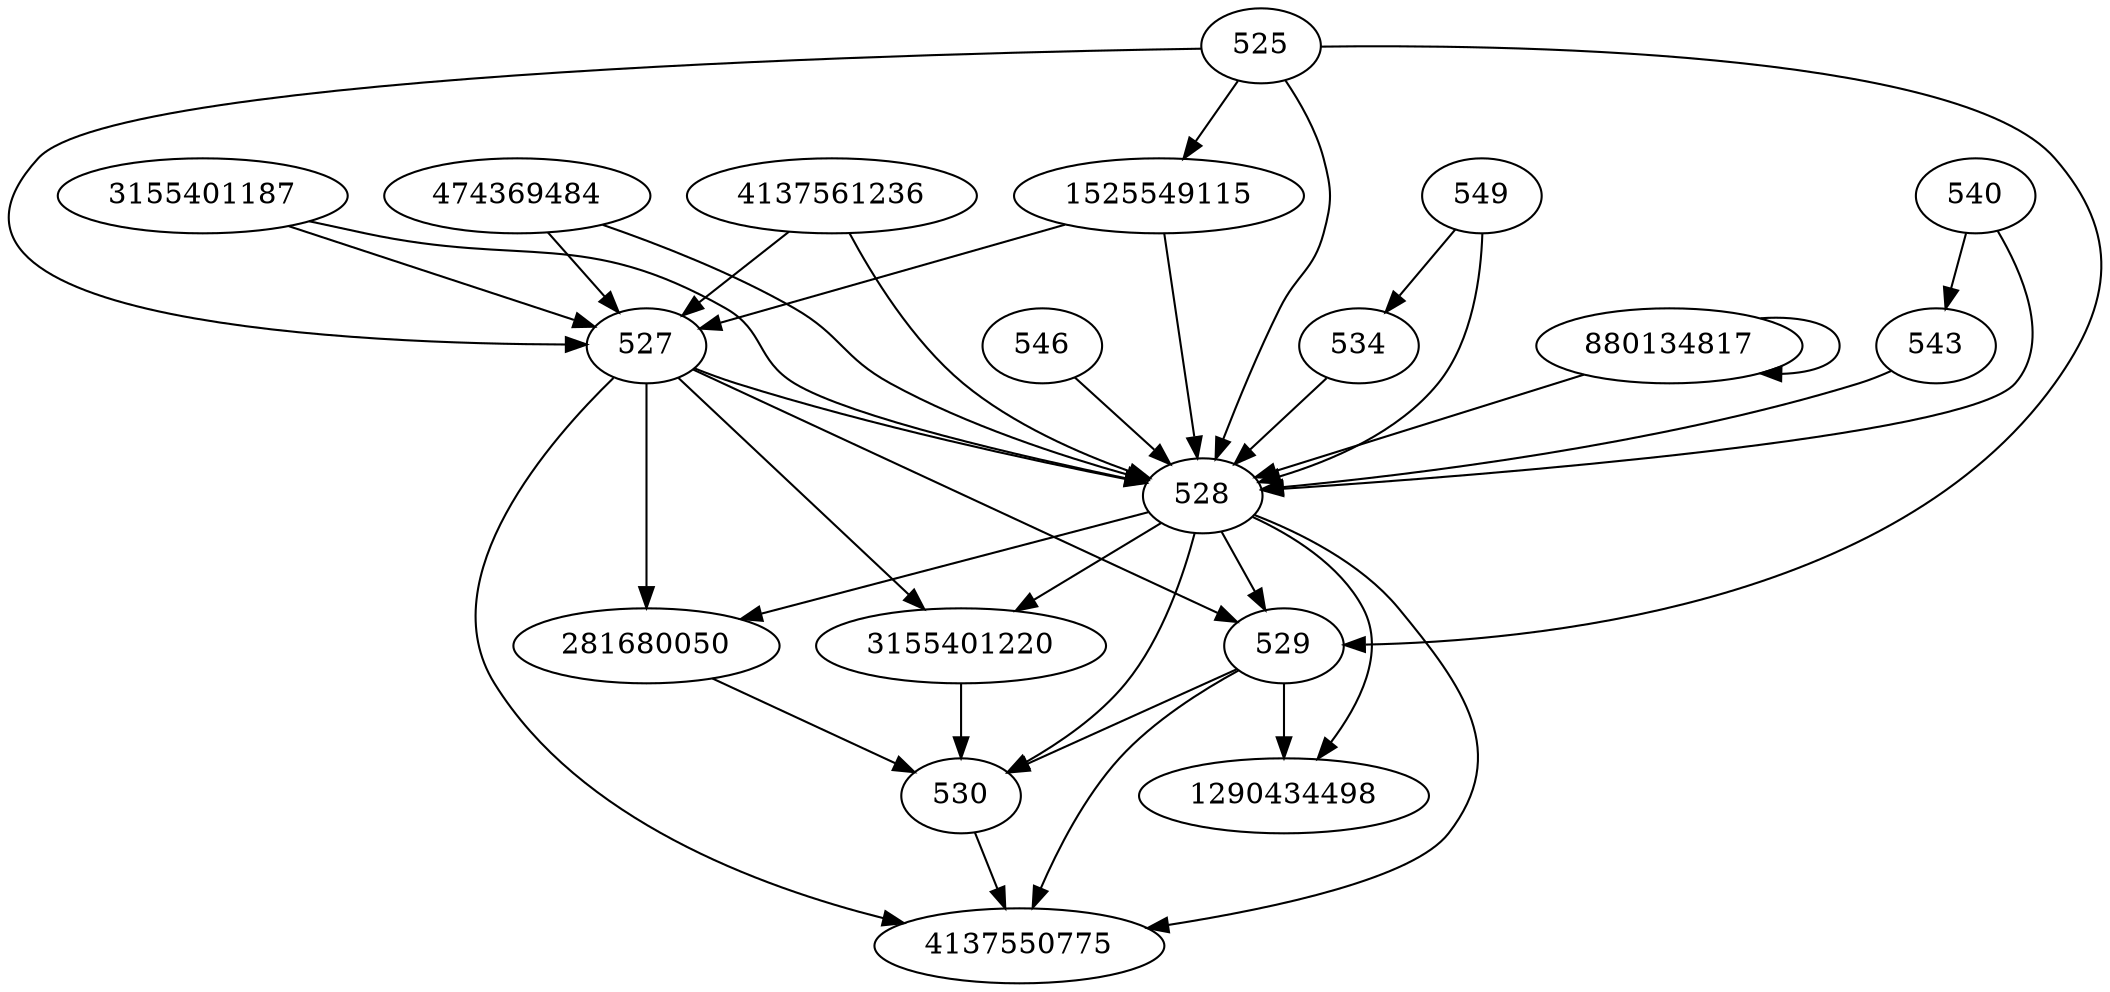 digraph  {
880134817;
546;
3155401187;
3155401220;
549;
1290434498;
474369484;
525;
527;
528;
529;
281680050;
530;
4137561236;
534;
4137550775;
1525549115;
540;
543;
880134817 -> 528;
880134817 -> 880134817;
546 -> 528;
3155401187 -> 527;
3155401187 -> 528;
3155401220 -> 530;
549 -> 528;
549 -> 534;
474369484 -> 527;
474369484 -> 528;
525 -> 529;
525 -> 1525549115;
525 -> 528;
525 -> 527;
527 -> 3155401220;
527 -> 529;
527 -> 281680050;
527 -> 528;
527 -> 4137550775;
528 -> 3155401220;
528 -> 529;
528 -> 281680050;
528 -> 4137550775;
528 -> 1290434498;
528 -> 530;
529 -> 4137550775;
529 -> 1290434498;
529 -> 530;
281680050 -> 530;
530 -> 4137550775;
4137561236 -> 527;
4137561236 -> 528;
534 -> 528;
1525549115 -> 527;
1525549115 -> 528;
540 -> 543;
540 -> 528;
543 -> 528;
}
